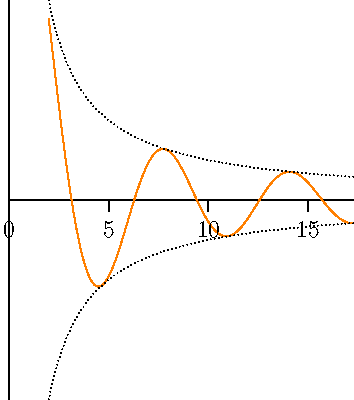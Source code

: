 import graph;
size(0,200);

//real f(real x) { if (abs(x)>0.01) {return sin(x)/x;} else {return 1;} }
real f(real x) { return 20*(sin(x))/x ; }
real g(real x) { return 20/x; }
real h(real x) { return -20/x; }

draw(graph(f,2,5.5*pi),orange);
draw(graph(g,2,5.5*pi),dotted+black);
draw(graph(h,2,5.5*pi),dotted+black);

xaxis(RightTicks);
yaxis(NoTicks);
